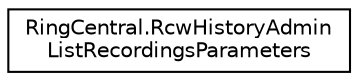 digraph "Graphical Class Hierarchy"
{
 // LATEX_PDF_SIZE
  edge [fontname="Helvetica",fontsize="10",labelfontname="Helvetica",labelfontsize="10"];
  node [fontname="Helvetica",fontsize="10",shape=record];
  rankdir="LR";
  Node0 [label="RingCentral.RcwHistoryAdmin\lListRecordingsParameters",height=0.2,width=0.4,color="black", fillcolor="white", style="filled",URL="$classRingCentral_1_1RcwHistoryAdminListRecordingsParameters.html",tooltip="Query parameters for operation rcwHistoryAdminListRecordings"];
}
